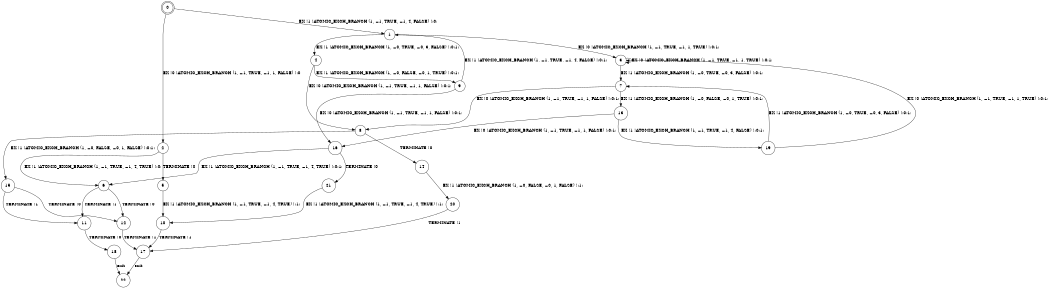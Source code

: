 digraph BCG {
size = "7, 10.5";
center = TRUE;
node [shape = circle];
0 [peripheries = 2];
0 -> 1 [label = "EX !1 !ATOMIC_EXCH_BRANCH (1, +1, TRUE, +1, 4, FALSE) !:0:"];
0 -> 2 [label = "EX !0 !ATOMIC_EXCH_BRANCH (1, +1, TRUE, +1, 1, FALSE) !:0:"];
1 -> 3 [label = "EX !0 !ATOMIC_EXCH_BRANCH (1, +1, TRUE, +1, 1, TRUE) !:0:1:"];
1 -> 4 [label = "EX !1 !ATOMIC_EXCH_BRANCH (1, +0, TRUE, +0, 3, FALSE) !:0:1:"];
2 -> 5 [label = "TERMINATE !0"];
2 -> 6 [label = "EX !1 !ATOMIC_EXCH_BRANCH (1, +1, TRUE, +1, 4, TRUE) !:0:"];
3 -> 7 [label = "EX !1 !ATOMIC_EXCH_BRANCH (1, +0, TRUE, +0, 3, FALSE) !:0:1:"];
3 -> 3 [label = "EX !0 !ATOMIC_EXCH_BRANCH (1, +1, TRUE, +1, 1, TRUE) !:0:1:"];
4 -> 8 [label = "EX !0 !ATOMIC_EXCH_BRANCH (1, +1, TRUE, +1, 1, FALSE) !:0:1:"];
4 -> 9 [label = "EX !1 !ATOMIC_EXCH_BRANCH (1, +0, FALSE, +0, 1, TRUE) !:0:1:"];
5 -> 10 [label = "EX !1 !ATOMIC_EXCH_BRANCH (1, +1, TRUE, +1, 4, TRUE) !:1:"];
6 -> 11 [label = "TERMINATE !1"];
6 -> 12 [label = "TERMINATE !0"];
7 -> 13 [label = "EX !1 !ATOMIC_EXCH_BRANCH (1, +0, FALSE, +0, 1, TRUE) !:0:1:"];
7 -> 8 [label = "EX !0 !ATOMIC_EXCH_BRANCH (1, +1, TRUE, +1, 1, FALSE) !:0:1:"];
8 -> 14 [label = "TERMINATE !0"];
8 -> 15 [label = "EX !1 !ATOMIC_EXCH_BRANCH (1, +0, FALSE, +0, 1, FALSE) !:0:1:"];
9 -> 16 [label = "EX !0 !ATOMIC_EXCH_BRANCH (1, +1, TRUE, +1, 1, FALSE) !:0:1:"];
9 -> 1 [label = "EX !1 !ATOMIC_EXCH_BRANCH (1, +1, TRUE, +1, 4, FALSE) !:0:1:"];
10 -> 17 [label = "TERMINATE !1"];
11 -> 18 [label = "TERMINATE !0"];
12 -> 17 [label = "TERMINATE !1"];
13 -> 19 [label = "EX !1 !ATOMIC_EXCH_BRANCH (1, +1, TRUE, +1, 4, FALSE) !:0:1:"];
13 -> 16 [label = "EX !0 !ATOMIC_EXCH_BRANCH (1, +1, TRUE, +1, 1, FALSE) !:0:1:"];
14 -> 20 [label = "EX !1 !ATOMIC_EXCH_BRANCH (1, +0, FALSE, +0, 1, FALSE) !:1:"];
15 -> 11 [label = "TERMINATE !1"];
15 -> 12 [label = "TERMINATE !0"];
16 -> 21 [label = "TERMINATE !0"];
16 -> 6 [label = "EX !1 !ATOMIC_EXCH_BRANCH (1, +1, TRUE, +1, 4, TRUE) !:0:1:"];
17 -> 22 [label = "exit"];
18 -> 22 [label = "exit"];
19 -> 7 [label = "EX !1 !ATOMIC_EXCH_BRANCH (1, +0, TRUE, +0, 3, FALSE) !:0:1:"];
19 -> 3 [label = "EX !0 !ATOMIC_EXCH_BRANCH (1, +1, TRUE, +1, 1, TRUE) !:0:1:"];
20 -> 17 [label = "TERMINATE !1"];
21 -> 10 [label = "EX !1 !ATOMIC_EXCH_BRANCH (1, +1, TRUE, +1, 4, TRUE) !:1:"];
}
